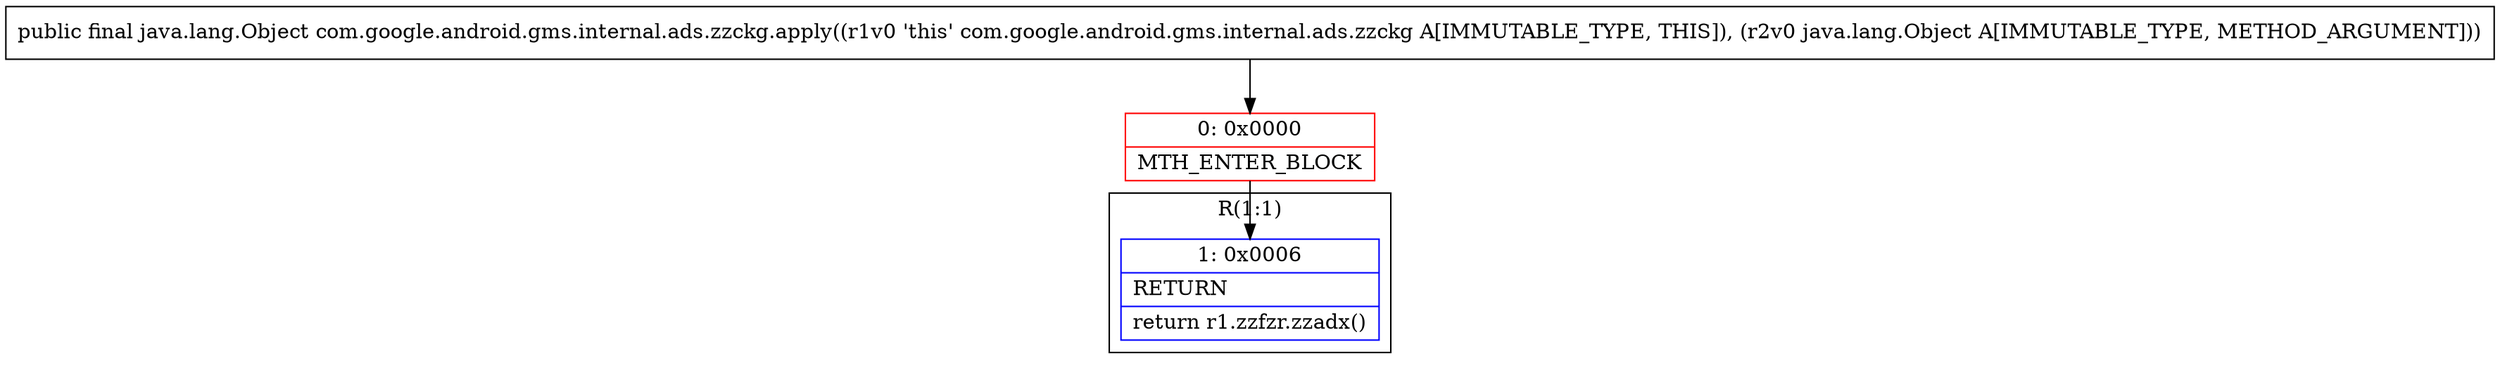 digraph "CFG forcom.google.android.gms.internal.ads.zzckg.apply(Ljava\/lang\/Object;)Ljava\/lang\/Object;" {
subgraph cluster_Region_1745479031 {
label = "R(1:1)";
node [shape=record,color=blue];
Node_1 [shape=record,label="{1\:\ 0x0006|RETURN\l|return r1.zzfzr.zzadx()\l}"];
}
Node_0 [shape=record,color=red,label="{0\:\ 0x0000|MTH_ENTER_BLOCK\l}"];
MethodNode[shape=record,label="{public final java.lang.Object com.google.android.gms.internal.ads.zzckg.apply((r1v0 'this' com.google.android.gms.internal.ads.zzckg A[IMMUTABLE_TYPE, THIS]), (r2v0 java.lang.Object A[IMMUTABLE_TYPE, METHOD_ARGUMENT])) }"];
MethodNode -> Node_0;
Node_0 -> Node_1;
}

